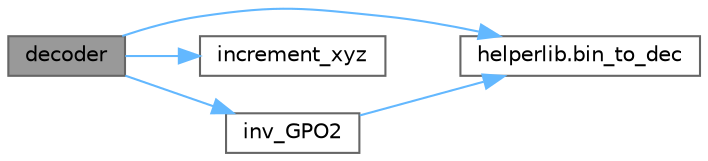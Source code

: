 digraph "decoder"
{
 // LATEX_PDF_SIZE
  bgcolor="transparent";
  edge [fontname=Helvetica,fontsize=10,labelfontname=Helvetica,labelfontsize=10];
  node [fontname=Helvetica,fontsize=10,shape=box,height=0.2,width=0.4];
  rankdir="LR";
  Node1 [id="Node000001",label="decoder",height=0.2,width=0.4,color="gray40", fillcolor="grey60", style="filled", fontcolor="black",tooltip=" "];
  Node1 -> Node2 [id="edge9_Node000001_Node000002",color="steelblue1",style="solid",tooltip=" "];
  Node2 [id="Node000002",label="helperlib.bin_to_dec",height=0.2,width=0.4,color="grey40", fillcolor="white", style="filled",URL="$d7/ddb/a00361.html#a0efb929942addc663e0c6f20aecd4ccb",tooltip=" "];
  Node1 -> Node3 [id="edge10_Node000001_Node000003",color="steelblue1",style="solid",tooltip=" "];
  Node3 [id="Node000003",label="increment_xyz",height=0.2,width=0.4,color="grey40", fillcolor="white", style="filled",URL="$d3/dc9/a00355.html#a0b0449d8b52604ab8eed2bfa8c7c4277",tooltip=" "];
  Node1 -> Node4 [id="edge11_Node000001_Node000004",color="steelblue1",style="solid",tooltip=" "];
  Node4 [id="Node000004",label="inv_GPO2",height=0.2,width=0.4,color="grey40", fillcolor="white", style="filled",URL="$d3/dc9/a00355.html#a78bff45f9915c892f4cf129d2fd27f55",tooltip=" "];
  Node4 -> Node2 [id="edge12_Node000004_Node000002",color="steelblue1",style="solid",tooltip=" "];
}

